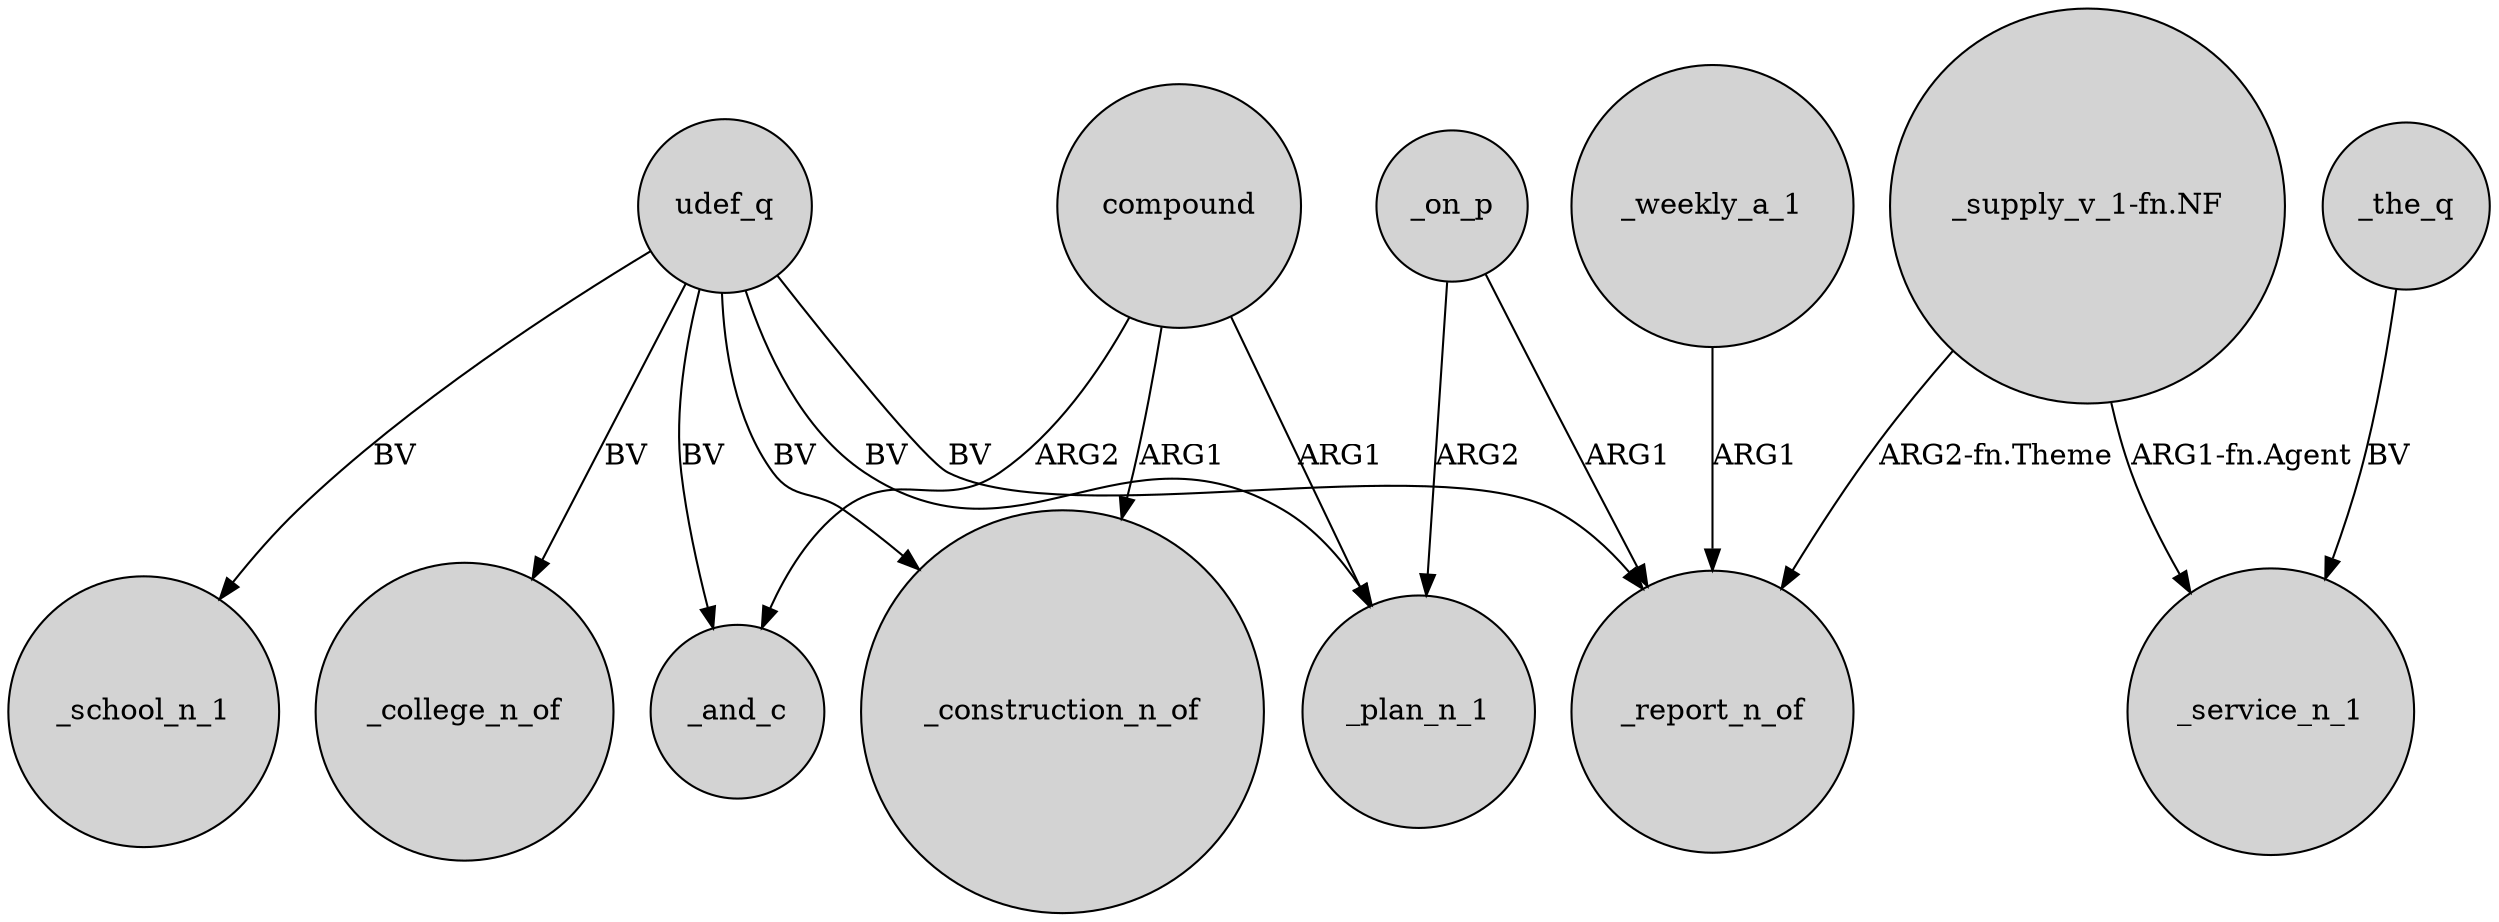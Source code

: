 digraph {
	node [shape=circle style=filled]
	compound -> _and_c [label=ARG2]
	"_supply_v_1-fn.NF" -> _report_n_of [label="ARG2-fn.Theme"]
	compound -> _plan_n_1 [label=ARG1]
	udef_q -> _report_n_of [label=BV]
	udef_q -> _plan_n_1 [label=BV]
	udef_q -> _school_n_1 [label=BV]
	udef_q -> _construction_n_of [label=BV]
	udef_q -> _and_c [label=BV]
	_the_q -> _service_n_1 [label=BV]
	compound -> _construction_n_of [label=ARG1]
	_on_p -> _report_n_of [label=ARG1]
	_weekly_a_1 -> _report_n_of [label=ARG1]
	_on_p -> _plan_n_1 [label=ARG2]
	udef_q -> _college_n_of [label=BV]
	"_supply_v_1-fn.NF" -> _service_n_1 [label="ARG1-fn.Agent"]
}
